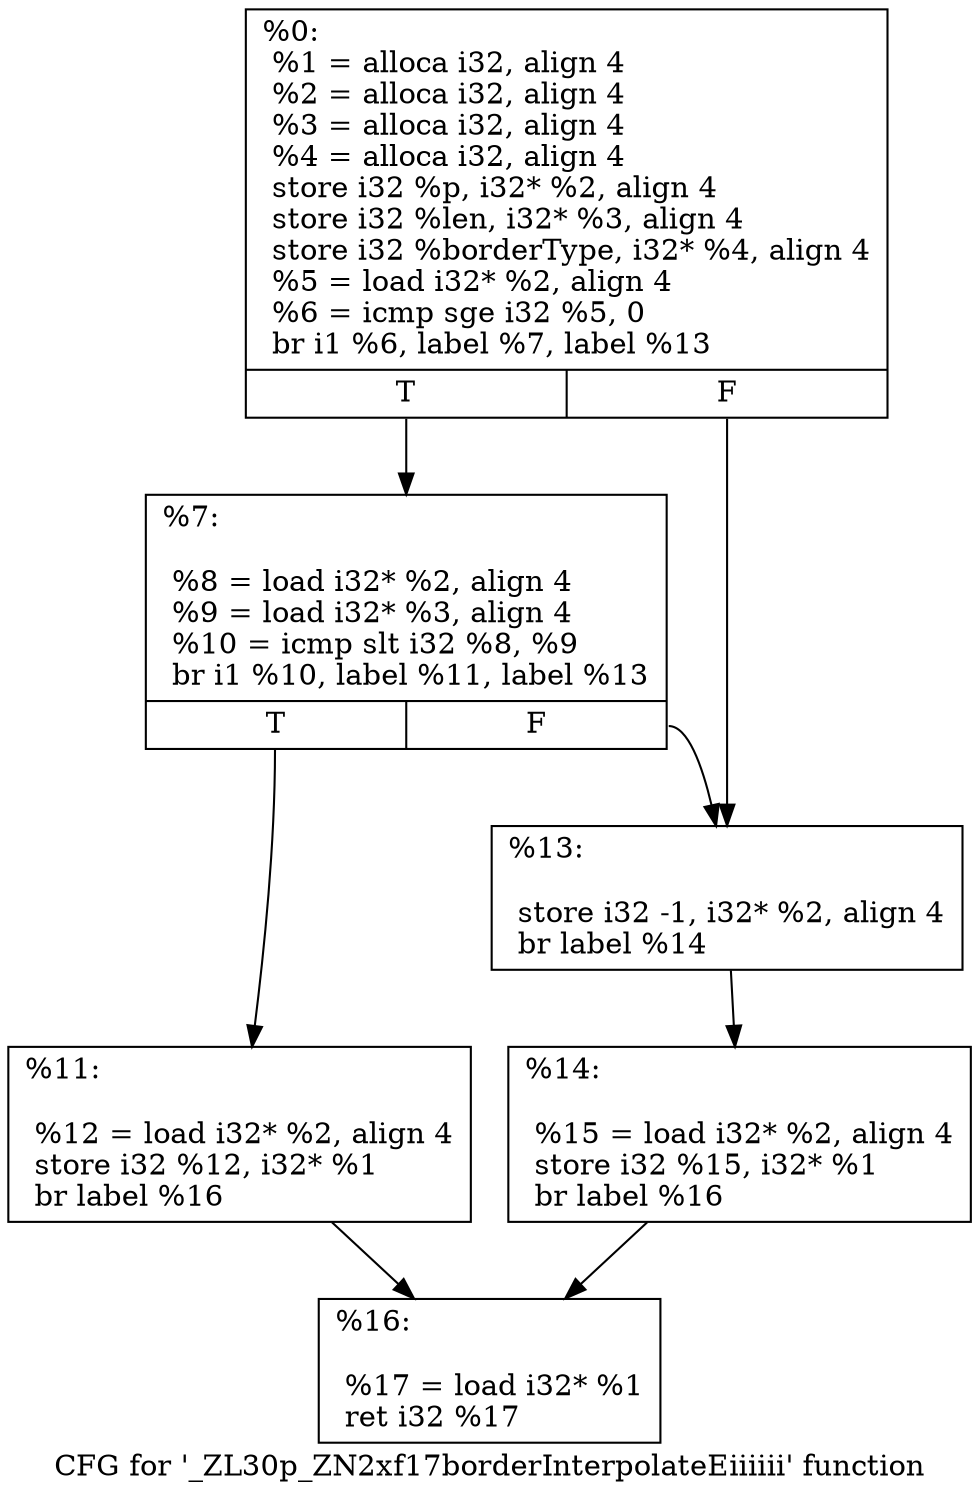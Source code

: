 digraph "CFG for '_ZL30p_ZN2xf17borderInterpolateEiiiiii' function" {
	label="CFG for '_ZL30p_ZN2xf17borderInterpolateEiiiiii' function";

	Node0x1b87300 [shape=record,label="{%0:\l  %1 = alloca i32, align 4\l  %2 = alloca i32, align 4\l  %3 = alloca i32, align 4\l  %4 = alloca i32, align 4\l  store i32 %p, i32* %2, align 4\l  store i32 %len, i32* %3, align 4\l  store i32 %borderType, i32* %4, align 4\l  %5 = load i32* %2, align 4\l  %6 = icmp sge i32 %5, 0\l  br i1 %6, label %7, label %13\l|{<s0>T|<s1>F}}"];
	Node0x1b87300:s0 -> Node0x1b87820;
	Node0x1b87300:s1 -> Node0x1b87880;
	Node0x1b87820 [shape=record,label="{%7:\l\l  %8 = load i32* %2, align 4\l  %9 = load i32* %3, align 4\l  %10 = icmp slt i32 %8, %9\l  br i1 %10, label %11, label %13\l|{<s0>T|<s1>F}}"];
	Node0x1b87820:s0 -> Node0x1b87bb0;
	Node0x1b87820:s1 -> Node0x1b87880;
	Node0x1b87bb0 [shape=record,label="{%11:\l\l  %12 = load i32* %2, align 4\l  store i32 %12, i32* %1\l  br label %16\l}"];
	Node0x1b87bb0 -> Node0x1b87dd0;
	Node0x1b87880 [shape=record,label="{%13:\l\l  store i32 -1, i32* %2, align 4\l  br label %14\l}"];
	Node0x1b87880 -> Node0x1b87f40;
	Node0x1b87f40 [shape=record,label="{%14:\l\l  %15 = load i32* %2, align 4\l  store i32 %15, i32* %1\l  br label %16\l}"];
	Node0x1b87f40 -> Node0x1b87dd0;
	Node0x1b87dd0 [shape=record,label="{%16:\l\l  %17 = load i32* %1\l  ret i32 %17\l}"];
}
